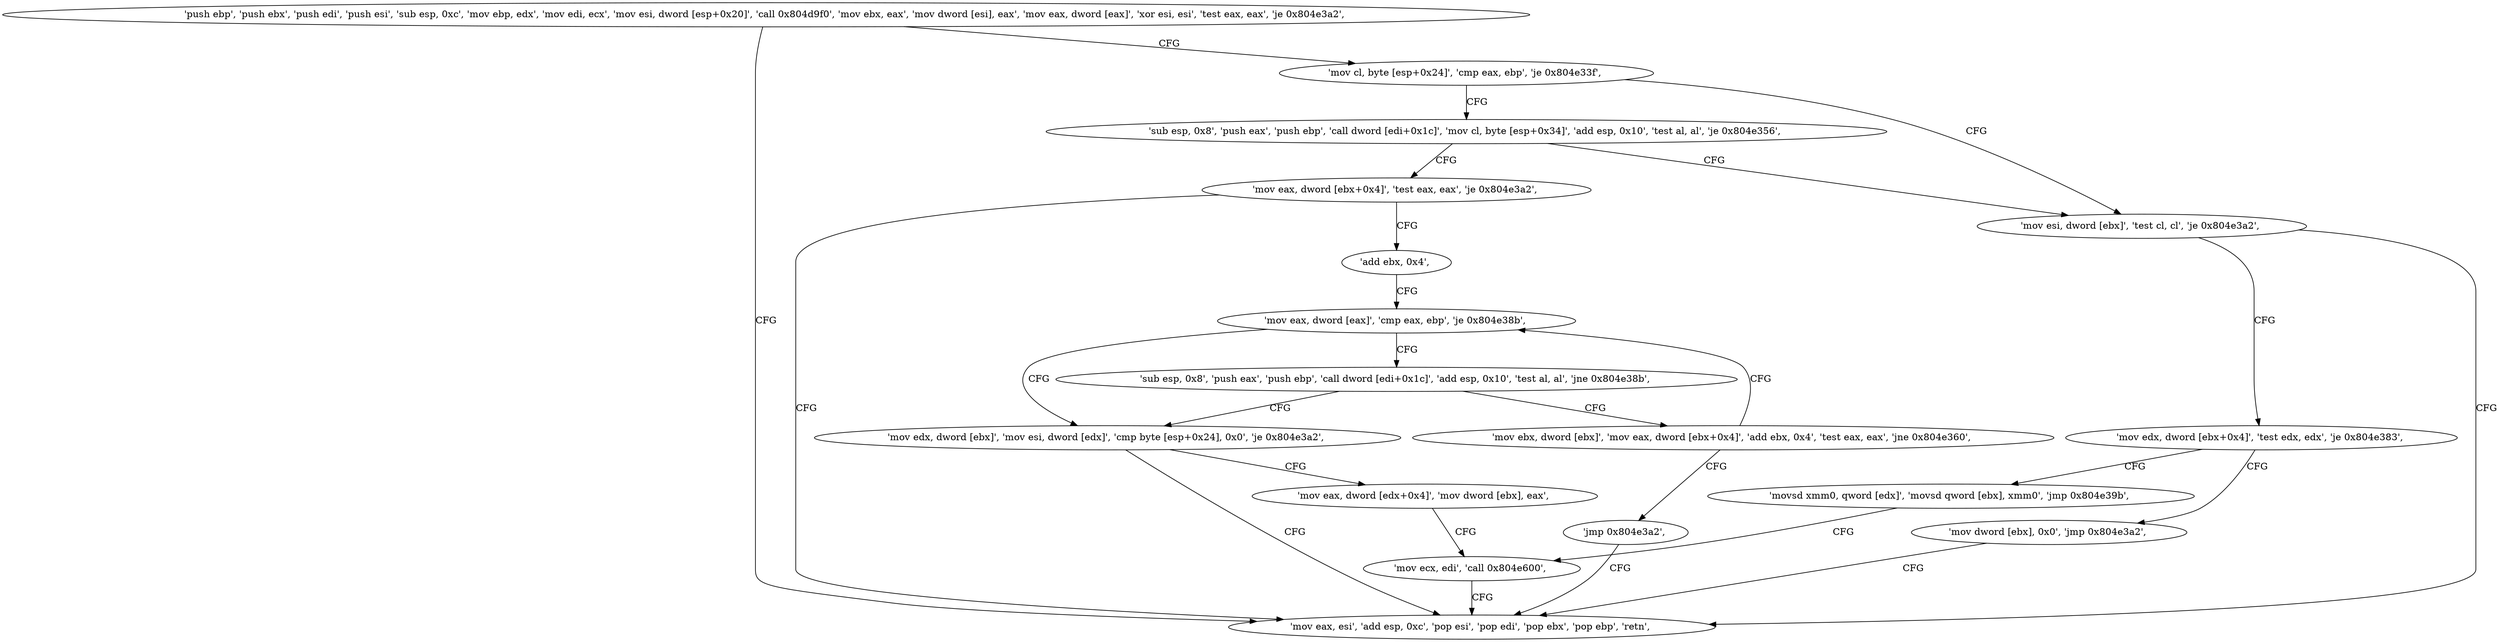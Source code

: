digraph "func" {
"134537984" [label = "'push ebp', 'push ebx', 'push edi', 'push esi', 'sub esp, 0xc', 'mov ebp, edx', 'mov edi, ecx', 'mov esi, dword [esp+0x20]', 'call 0x804d9f0', 'mov ebx, eax', 'mov dword [esi], eax', 'mov eax, dword [eax]', 'xor esi, esi', 'test eax, eax', 'je 0x804e3a2', " ]
"134538146" [label = "'mov eax, esi', 'add esp, 0xc', 'pop esi', 'pop edi', 'pop ebx', 'pop ebp', 'retn', " ]
"134538020" [label = "'mov cl, byte [esp+0x24]', 'cmp eax, ebp', 'je 0x804e33f', " ]
"134538047" [label = "'mov esi, dword [ebx]', 'test cl, cl', 'je 0x804e3a2', " ]
"134538028" [label = "'sub esp, 0x8', 'push eax', 'push ebp', 'call dword [edi+0x1c]', 'mov cl, byte [esp+0x34]', 'add esp, 0x10', 'test al, al', 'je 0x804e356', " ]
"134538053" [label = "'mov edx, dword [ebx+0x4]', 'test edx, edx', 'je 0x804e383', " ]
"134538070" [label = "'mov eax, dword [ebx+0x4]', 'test eax, eax', 'je 0x804e3a2', " ]
"134538115" [label = "'mov dword [ebx], 0x0', 'jmp 0x804e3a2', " ]
"134538060" [label = "'movsd xmm0, qword [edx]', 'movsd qword [ebx], xmm0', 'jmp 0x804e39b', " ]
"134538077" [label = "'add ebx, 0x4', " ]
"134538139" [label = "'mov ecx, edi', 'call 0x804e600', " ]
"134538080" [label = "'mov eax, dword [eax]', 'cmp eax, ebp', 'je 0x804e38b', " ]
"134538123" [label = "'mov edx, dword [ebx]', 'mov esi, dword [edx]', 'cmp byte [esp+0x24], 0x0', 'je 0x804e3a2', " ]
"134538134" [label = "'mov eax, dword [edx+0x4]', 'mov dword [ebx], eax', " ]
"134538086" [label = "'sub esp, 0x8', 'push eax', 'push ebp', 'call dword [edi+0x1c]', 'add esp, 0x10', 'test al, al', 'jne 0x804e38b', " ]
"134538101" [label = "'mov ebx, dword [ebx]', 'mov eax, dword [ebx+0x4]', 'add ebx, 0x4', 'test eax, eax', 'jne 0x804e360', " ]
"134538113" [label = "'jmp 0x804e3a2', " ]
"134537984" -> "134538146" [ label = "CFG" ]
"134537984" -> "134538020" [ label = "CFG" ]
"134538020" -> "134538047" [ label = "CFG" ]
"134538020" -> "134538028" [ label = "CFG" ]
"134538047" -> "134538146" [ label = "CFG" ]
"134538047" -> "134538053" [ label = "CFG" ]
"134538028" -> "134538070" [ label = "CFG" ]
"134538028" -> "134538047" [ label = "CFG" ]
"134538053" -> "134538115" [ label = "CFG" ]
"134538053" -> "134538060" [ label = "CFG" ]
"134538070" -> "134538146" [ label = "CFG" ]
"134538070" -> "134538077" [ label = "CFG" ]
"134538115" -> "134538146" [ label = "CFG" ]
"134538060" -> "134538139" [ label = "CFG" ]
"134538077" -> "134538080" [ label = "CFG" ]
"134538139" -> "134538146" [ label = "CFG" ]
"134538080" -> "134538123" [ label = "CFG" ]
"134538080" -> "134538086" [ label = "CFG" ]
"134538123" -> "134538146" [ label = "CFG" ]
"134538123" -> "134538134" [ label = "CFG" ]
"134538134" -> "134538139" [ label = "CFG" ]
"134538086" -> "134538123" [ label = "CFG" ]
"134538086" -> "134538101" [ label = "CFG" ]
"134538101" -> "134538080" [ label = "CFG" ]
"134538101" -> "134538113" [ label = "CFG" ]
"134538113" -> "134538146" [ label = "CFG" ]
}
